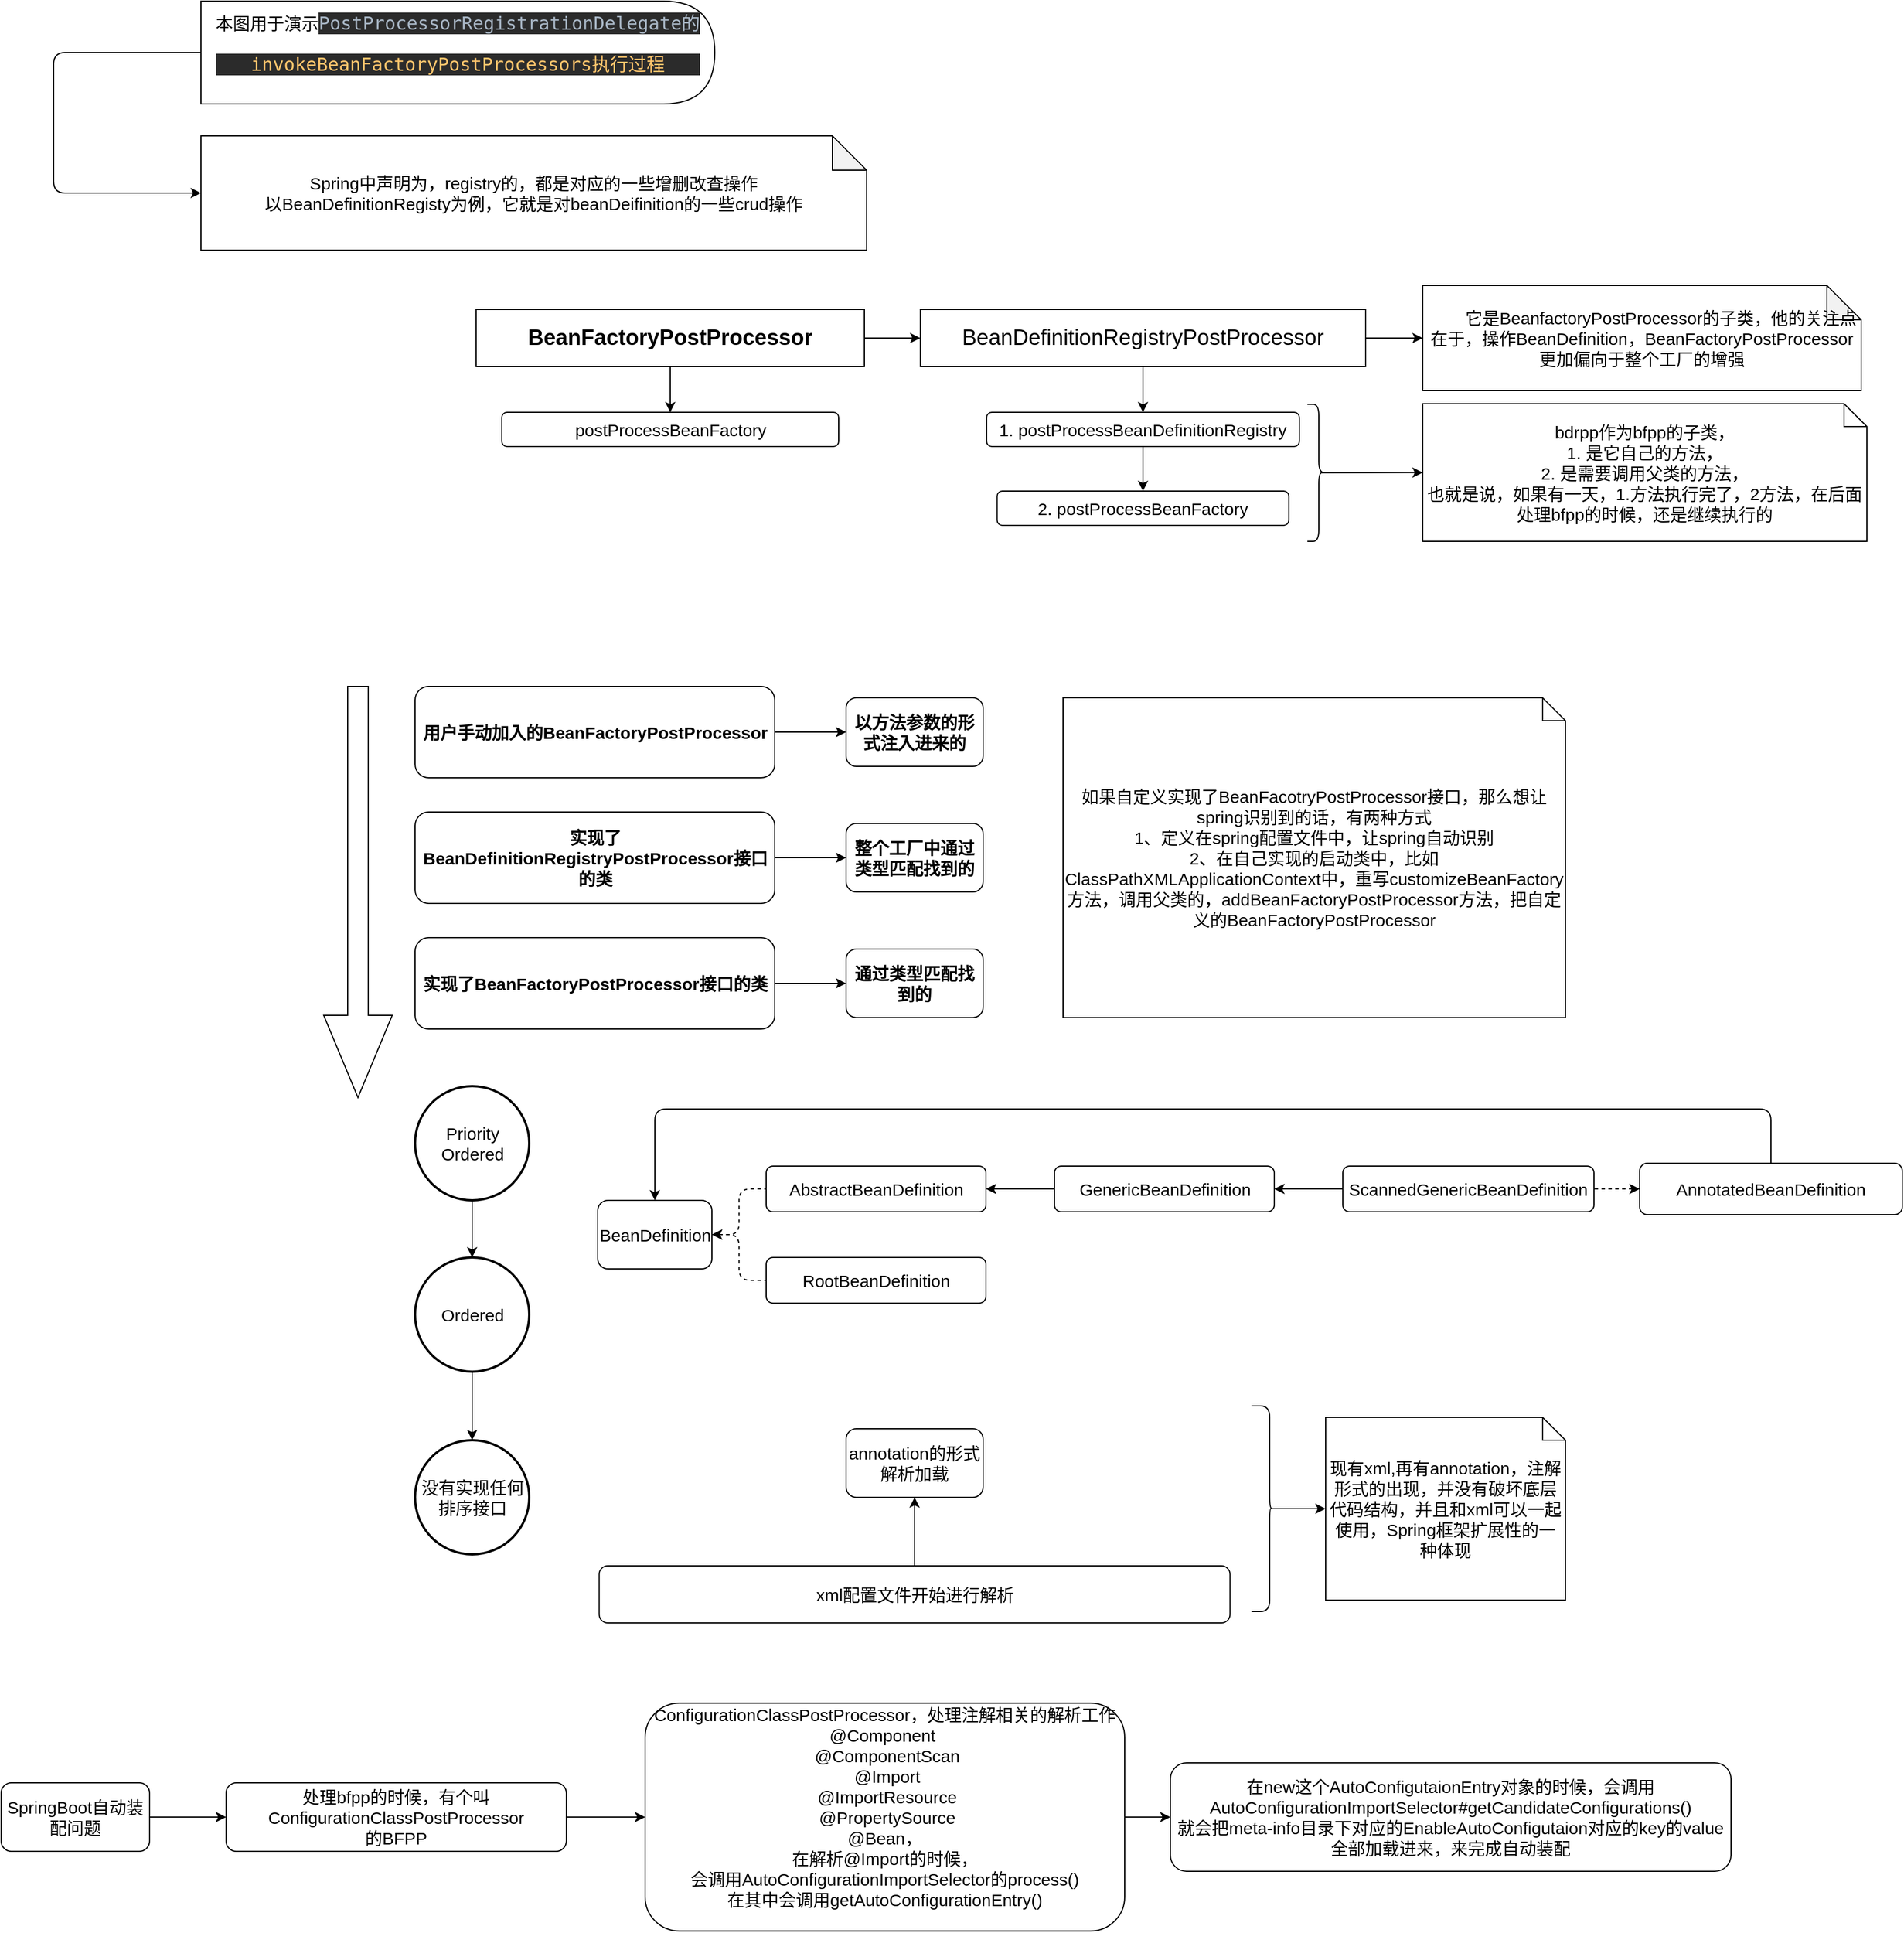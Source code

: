 <mxfile>
    <diagram id="AKpcfMyupfmr6bvoD8BU" name="Page-1">
        <mxGraphModel dx="1501" dy="917" grid="0" gridSize="10" guides="1" tooltips="1" connect="1" arrows="1" fold="1" page="1" pageScale="1" pageWidth="10000000" pageHeight="10000000" math="0" shadow="0">
            <root>
                <mxCell id="0"/>
                <mxCell id="1" parent="0"/>
                <mxCell id="8" style="edgeStyle=none;html=1;exitX=1;exitY=0.5;exitDx=0;exitDy=0;entryX=0;entryY=0.5;entryDx=0;entryDy=0;" parent="1" source="2" target="3" edge="1">
                    <mxGeometry relative="1" as="geometry">
                        <Array as="points"/>
                    </mxGeometry>
                </mxCell>
                <mxCell id="21" style="edgeStyle=none;html=1;exitX=0.5;exitY=1;exitDx=0;exitDy=0;fontSize=15;" parent="1" source="2" target="22" edge="1">
                    <mxGeometry relative="1" as="geometry">
                        <mxPoint x="691" y="400" as="targetPoint"/>
                    </mxGeometry>
                </mxCell>
                <mxCell id="2" value="&lt;b&gt;&lt;font style=&quot;font-size: 19px&quot;&gt;BeanFactoryPostProcessor&lt;/font&gt;&lt;/b&gt;" style="rounded=0;whiteSpace=wrap;html=1;" parent="1" vertex="1">
                    <mxGeometry x="521" y="310" width="340" height="50" as="geometry"/>
                </mxCell>
                <mxCell id="19" style="edgeStyle=none;html=1;exitX=0.5;exitY=1;exitDx=0;exitDy=0;fontSize=15;" parent="1" source="3" target="20" edge="1">
                    <mxGeometry relative="1" as="geometry">
                        <mxPoint x="1105" y="420" as="targetPoint"/>
                    </mxGeometry>
                </mxCell>
                <mxCell id="83" style="edgeStyle=elbowEdgeStyle;html=1;exitX=1;exitY=0.5;exitDx=0;exitDy=0;entryX=0;entryY=0.5;entryDx=0;entryDy=0;entryPerimeter=0;" parent="1" source="3" target="78" edge="1">
                    <mxGeometry relative="1" as="geometry"/>
                </mxCell>
                <mxCell id="3" value="&lt;font style=&quot;font-size: 19px&quot;&gt;BeanDefinitionRegistryPostProcessor&lt;/font&gt;" style="rounded=0;whiteSpace=wrap;html=1;" parent="1" vertex="1">
                    <mxGeometry x="910" y="310" width="390" height="50" as="geometry"/>
                </mxCell>
                <mxCell id="4" value="" style="shape=singleArrow;direction=south;whiteSpace=wrap;html=1;" parent="1" vertex="1">
                    <mxGeometry x="387.5" y="640" width="60" height="360" as="geometry"/>
                </mxCell>
                <mxCell id="11" style="edgeStyle=none;html=1;exitX=1;exitY=0.5;exitDx=0;exitDy=0;" parent="1" source="5" target="6" edge="1">
                    <mxGeometry relative="1" as="geometry"/>
                </mxCell>
                <mxCell id="5" value="用户手动加入的BeanFactoryPostProcessor" style="rounded=1;whiteSpace=wrap;html=1;fontSize=15;fontStyle=1" parent="1" vertex="1">
                    <mxGeometry x="467.5" y="640" width="315" height="80" as="geometry"/>
                </mxCell>
                <mxCell id="6" value="以方法参数的形式注入进来的" style="rounded=1;whiteSpace=wrap;html=1;fontSize=15;fontStyle=1" parent="1" vertex="1">
                    <mxGeometry x="845" y="650" width="120" height="60" as="geometry"/>
                </mxCell>
                <mxCell id="7" value="整个工厂中通过类型匹配找到的" style="rounded=1;whiteSpace=wrap;html=1;fontSize=15;fontStyle=1" parent="1" vertex="1">
                    <mxGeometry x="845" y="760" width="120" height="60" as="geometry"/>
                </mxCell>
                <mxCell id="10" style="edgeStyle=none;html=1;exitX=1;exitY=0.5;exitDx=0;exitDy=0;" parent="1" source="9" target="7" edge="1">
                    <mxGeometry relative="1" as="geometry"/>
                </mxCell>
                <mxCell id="9" value="实现了BeanDefinitionRegistryPostProcessor接口的类" style="rounded=1;whiteSpace=wrap;html=1;fontSize=15;fontStyle=1" parent="1" vertex="1">
                    <mxGeometry x="467.5" y="750" width="315" height="80" as="geometry"/>
                </mxCell>
                <mxCell id="12" value="通过类型匹配找到的" style="rounded=1;whiteSpace=wrap;html=1;fontSize=15;fontStyle=1" parent="1" vertex="1">
                    <mxGeometry x="845" y="870" width="120" height="60" as="geometry"/>
                </mxCell>
                <mxCell id="13" style="edgeStyle=none;html=1;exitX=1;exitY=0.5;exitDx=0;exitDy=0;" parent="1" source="14" target="12" edge="1">
                    <mxGeometry relative="1" as="geometry"/>
                </mxCell>
                <mxCell id="14" value="实现了BeanFactoryPostProcessor接口的类" style="rounded=1;whiteSpace=wrap;html=1;fontSize=15;fontStyle=1" parent="1" vertex="1">
                    <mxGeometry x="467.5" y="860" width="315" height="80" as="geometry"/>
                </mxCell>
                <mxCell id="15" value="如果自定义实现了BeanFacotryPostProcessor接口，那么想让spring识别到的话，有两种方式&lt;br&gt;1、定义在spring配置文件中，让spring自动识别&lt;br&gt;2、在自己实现的启动类中，比如ClassPathXMLApplicationContext中，重写customizeBeanFactory方法，调用父类的，addBeanFactoryPostProcessor方法，把自定义的BeanFactoryPostProcessor" style="shape=note;size=20;whiteSpace=wrap;html=1;fontSize=15;" parent="1" vertex="1">
                    <mxGeometry x="1035" y="650" width="440" height="280" as="geometry"/>
                </mxCell>
                <mxCell id="24" style="edgeStyle=none;html=1;exitX=0.5;exitY=1;exitDx=0;exitDy=0;entryX=0.5;entryY=0;entryDx=0;entryDy=0;fontSize=15;" parent="1" source="20" target="23" edge="1">
                    <mxGeometry relative="1" as="geometry"/>
                </mxCell>
                <mxCell id="20" value="1. postProcessBeanDefinitionRegistry" style="rounded=1;whiteSpace=wrap;html=1;fontSize=15;" parent="1" vertex="1">
                    <mxGeometry x="968.07" y="400" width="273.88" height="30" as="geometry"/>
                </mxCell>
                <mxCell id="22" value="postProcessBeanFactory" style="rounded=1;whiteSpace=wrap;html=1;fontSize=15;" parent="1" vertex="1">
                    <mxGeometry x="543.5" y="400" width="295" height="30" as="geometry"/>
                </mxCell>
                <mxCell id="23" value="2. postProcessBeanFactory" style="rounded=1;whiteSpace=wrap;html=1;fontSize=15;" parent="1" vertex="1">
                    <mxGeometry x="977.26" y="469" width="255.5" height="30" as="geometry"/>
                </mxCell>
                <mxCell id="26" style="edgeStyle=none;html=1;exitX=0.1;exitY=0.5;exitDx=0;exitDy=0;exitPerimeter=0;fontSize=15;entryX=0;entryY=0.5;entryDx=0;entryDy=0;entryPerimeter=0;" parent="1" source="25" target="27" edge="1">
                    <mxGeometry relative="1" as="geometry">
                        <mxPoint x="1370" y="460" as="targetPoint"/>
                    </mxGeometry>
                </mxCell>
                <mxCell id="25" value="" style="shape=curlyBracket;whiteSpace=wrap;html=1;rounded=1;flipH=1;fontSize=15;" parent="1" vertex="1">
                    <mxGeometry x="1249" y="393" width="20" height="120" as="geometry"/>
                </mxCell>
                <mxCell id="27" value="bdrpp作为bfpp的子类，&lt;br&gt;1. 是它自己的方法，&lt;br&gt;2. 是需要调用父类的方法，&lt;br&gt;也就是说，如果有一天，1.方法执行完了，2方法，在后面处理bfpp的时候，还是继续执行的" style="shape=note;size=20;whiteSpace=wrap;html=1;fontSize=15;" parent="1" vertex="1">
                    <mxGeometry x="1350.01" y="392.5" width="389" height="120.5" as="geometry"/>
                </mxCell>
                <mxCell id="82" style="edgeStyle=elbowEdgeStyle;html=1;exitX=0;exitY=0.5;exitDx=0;exitDy=0;entryX=0;entryY=0.5;entryDx=0;entryDy=0;entryPerimeter=0;elbow=vertical;" parent="1" source="28" target="80" edge="1">
                    <mxGeometry relative="1" as="geometry">
                        <Array as="points">
                            <mxPoint x="151" y="154"/>
                        </Array>
                    </mxGeometry>
                </mxCell>
                <mxCell id="28" value="本图用于演示&lt;span style=&quot;background-color: rgb(43 , 43 , 43) ; color: rgb(169 , 183 , 198) ; font-family: &amp;#34;jetbrains mono extrabold&amp;#34; , monospace ; font-size: 12pt&quot;&gt;PostProcessorRegistrationDelegate的&lt;br&gt;&lt;/span&gt;&lt;pre style=&quot;background-color: #2b2b2b ; color: #a9b7c6 ; font-family: &amp;#34;jetbrains mono extrabold&amp;#34; , monospace ; font-size: 12.0pt&quot;&gt;&lt;span style=&quot;color: #ffc66d&quot;&gt;invokeBeanFactoryPostProcessors执行过程&lt;/span&gt;&lt;/pre&gt;" style="shape=delay;whiteSpace=wrap;html=1;fontSize=15;" parent="1" vertex="1">
                    <mxGeometry x="280" y="40" width="450" height="90" as="geometry"/>
                </mxCell>
                <mxCell id="30" style="edgeStyle=none;html=1;exitX=0.5;exitY=1;exitDx=0;exitDy=0;exitPerimeter=0;fontSize=15;" parent="1" source="29" edge="1">
                    <mxGeometry relative="1" as="geometry">
                        <mxPoint x="517.5" y="1140" as="targetPoint"/>
                    </mxGeometry>
                </mxCell>
                <mxCell id="29" value="Priority&lt;br&gt;Ordered" style="strokeWidth=2;html=1;shape=mxgraph.flowchart.start_2;whiteSpace=wrap;fontSize=15;" parent="1" vertex="1">
                    <mxGeometry x="467.5" y="990" width="100" height="100" as="geometry"/>
                </mxCell>
                <mxCell id="35" value="" style="edgeStyle=none;html=1;fontSize=15;" parent="1" source="32" target="34" edge="1">
                    <mxGeometry relative="1" as="geometry"/>
                </mxCell>
                <mxCell id="32" value="&lt;span&gt;Ordered&lt;/span&gt;" style="strokeWidth=2;html=1;shape=mxgraph.flowchart.start_2;whiteSpace=wrap;fontSize=15;" parent="1" vertex="1">
                    <mxGeometry x="467.5" y="1140" width="100" height="100" as="geometry"/>
                </mxCell>
                <mxCell id="34" value="没有实现任何排序接口" style="strokeWidth=2;html=1;shape=mxgraph.flowchart.start_2;whiteSpace=wrap;fontSize=15;" parent="1" vertex="1">
                    <mxGeometry x="467.5" y="1300" width="100" height="100" as="geometry"/>
                </mxCell>
                <mxCell id="46" style="edgeStyle=orthogonalEdgeStyle;html=1;exitX=1;exitY=0.5;exitDx=0;exitDy=0;entryX=0;entryY=0.5;entryDx=0;entryDy=0;fontSize=15;dashed=1;endArrow=none;endFill=0;startArrow=classic;startFill=1;" parent="1" source="39" target="45" edge="1">
                    <mxGeometry relative="1" as="geometry"/>
                </mxCell>
                <mxCell id="55" style="edgeStyle=orthogonalEdgeStyle;html=1;exitX=0.5;exitY=0;exitDx=0;exitDy=0;entryX=0.5;entryY=0;entryDx=0;entryDy=0;fontSize=15;endArrow=none;endFill=0;startArrow=classic;startFill=1;" parent="1" source="39" target="53" edge="1">
                    <mxGeometry relative="1" as="geometry">
                        <Array as="points">
                            <mxPoint x="677.5" y="1010"/>
                            <mxPoint x="1655.5" y="1010"/>
                        </Array>
                    </mxGeometry>
                </mxCell>
                <mxCell id="58" style="edgeStyle=orthogonalEdgeStyle;html=1;exitX=1;exitY=0.5;exitDx=0;exitDy=0;entryX=0;entryY=0.5;entryDx=0;entryDy=0;dashed=1;fontSize=15;endArrow=none;endFill=0;startArrow=classic;startFill=1;" parent="1" source="39" target="57" edge="1">
                    <mxGeometry relative="1" as="geometry"/>
                </mxCell>
                <mxCell id="39" value="BeanDefinition" style="rounded=1;whiteSpace=wrap;html=1;fontSize=15;" parent="1" vertex="1">
                    <mxGeometry x="627.5" y="1090" width="100" height="60" as="geometry"/>
                </mxCell>
                <mxCell id="49" value="" style="edgeStyle=orthogonalEdgeStyle;html=1;fontSize=15;endArrow=none;endFill=0;startArrow=classic;startFill=1;" parent="1" source="42" target="48" edge="1">
                    <mxGeometry relative="1" as="geometry"/>
                </mxCell>
                <mxCell id="42" value="GenericBeanDefinition" style="whiteSpace=wrap;html=1;rounded=1;fontSize=15;" parent="1" vertex="1">
                    <mxGeometry x="1027.5" y="1060" width="192.5" height="40" as="geometry"/>
                </mxCell>
                <mxCell id="45" value="RootBeanDefinition" style="rounded=1;whiteSpace=wrap;html=1;fontSize=15;" parent="1" vertex="1">
                    <mxGeometry x="775" y="1140" width="192.5" height="40" as="geometry"/>
                </mxCell>
                <mxCell id="48" value="ScannedGenericBeanDefinition" style="whiteSpace=wrap;html=1;rounded=1;fontSize=15;" parent="1" vertex="1">
                    <mxGeometry x="1280" y="1060" width="220" height="40" as="geometry"/>
                </mxCell>
                <mxCell id="54" value="" style="edgeStyle=orthogonalEdgeStyle;html=1;fontSize=15;dashed=1;endArrow=none;endFill=0;startArrow=classic;startFill=1;" parent="1" source="53" target="48" edge="1">
                    <mxGeometry relative="1" as="geometry"/>
                </mxCell>
                <mxCell id="53" value="AnnotatedBeanDefinition" style="rounded=1;whiteSpace=wrap;html=1;fontSize=15;" parent="1" vertex="1">
                    <mxGeometry x="1540" y="1057.5" width="230" height="45" as="geometry"/>
                </mxCell>
                <mxCell id="59" style="edgeStyle=orthogonalEdgeStyle;html=1;exitX=1;exitY=0.5;exitDx=0;exitDy=0;fontSize=15;endArrow=none;endFill=0;startArrow=classic;startFill=1;" parent="1" source="57" target="42" edge="1">
                    <mxGeometry relative="1" as="geometry"/>
                </mxCell>
                <mxCell id="57" value="AbstractBeanDefinition" style="whiteSpace=wrap;html=1;rounded=1;fontSize=15;" parent="1" vertex="1">
                    <mxGeometry x="775" y="1060" width="192.5" height="40" as="geometry"/>
                </mxCell>
                <mxCell id="63" style="edgeStyle=orthogonalEdgeStyle;html=1;exitX=0.5;exitY=0;exitDx=0;exitDy=0;fontSize=15;startArrow=none;startFill=0;endArrow=classic;endFill=1;" parent="1" source="60" target="61" edge="1">
                    <mxGeometry relative="1" as="geometry"/>
                </mxCell>
                <mxCell id="60" value="xml配置文件开始进行解析" style="rounded=1;whiteSpace=wrap;html=1;fontSize=15;" parent="1" vertex="1">
                    <mxGeometry x="628.75" y="1410" width="552.5" height="50" as="geometry"/>
                </mxCell>
                <mxCell id="61" value="annotation的形式解析加载" style="whiteSpace=wrap;html=1;rounded=1;fontSize=15;" parent="1" vertex="1">
                    <mxGeometry x="845" y="1290" width="120" height="60" as="geometry"/>
                </mxCell>
                <mxCell id="66" style="edgeStyle=orthogonalEdgeStyle;html=1;exitX=0.1;exitY=0.5;exitDx=0;exitDy=0;exitPerimeter=0;fontSize=15;startArrow=none;startFill=0;endArrow=classic;endFill=1;" parent="1" source="65" target="67" edge="1">
                    <mxGeometry relative="1" as="geometry">
                        <mxPoint x="1267.5" y="1360" as="targetPoint"/>
                    </mxGeometry>
                </mxCell>
                <mxCell id="65" value="" style="shape=curlyBracket;whiteSpace=wrap;html=1;rounded=1;flipH=1;fontSize=15;size=0.2;" parent="1" vertex="1">
                    <mxGeometry x="1200" y="1270" width="20" height="180" as="geometry"/>
                </mxCell>
                <mxCell id="67" value="现有xml,再有annotation，注解形式的出现，并没有破坏底层代码结构，并且和xml可以一起使用，Spring框架扩展性的一种体现" style="shape=note;size=20;whiteSpace=wrap;html=1;fontSize=15;" parent="1" vertex="1">
                    <mxGeometry x="1265" y="1280" width="210" height="160" as="geometry"/>
                </mxCell>
                <mxCell id="70" value="" style="edgeStyle=orthogonalEdgeStyle;html=1;fontSize=15;startArrow=none;startFill=0;endArrow=classic;endFill=1;" parent="1" source="68" target="69" edge="1">
                    <mxGeometry relative="1" as="geometry"/>
                </mxCell>
                <mxCell id="68" value="处理bfpp的时候，有个叫ConfigurationClassPostProcessor&lt;br&gt;的BFPP" style="rounded=1;whiteSpace=wrap;html=1;fontSize=15;" parent="1" vertex="1">
                    <mxGeometry x="302" y="1600" width="298" height="60" as="geometry"/>
                </mxCell>
                <mxCell id="72" value="" style="edgeStyle=orthogonalEdgeStyle;html=1;fontSize=15;startArrow=none;startFill=0;endArrow=classic;endFill=1;" parent="1" source="69" target="71" edge="1">
                    <mxGeometry relative="1" as="geometry"/>
                </mxCell>
                <mxCell id="69" value="ConfigurationClassPostProcessor，处理注解相关的解析工作&lt;br&gt;@Component&amp;nbsp;&lt;br&gt;&amp;nbsp;@ComponentScan&lt;br&gt;&amp;nbsp;@Import&lt;br&gt;&amp;nbsp;@ImportResource&lt;br&gt;&amp;nbsp;@PropertySource &lt;br&gt;@Bean，&lt;br&gt;在解析@Import的时候，&lt;br&gt;会调用AutoConfigurationImportSelector的process()&lt;br&gt;在其中会调用getAutoConfigurationEntry()&lt;br&gt;&lt;br&gt;" style="rounded=1;whiteSpace=wrap;html=1;fontSize=15;" parent="1" vertex="1">
                    <mxGeometry x="669" y="1530.25" width="420" height="199.5" as="geometry"/>
                </mxCell>
                <mxCell id="71" value="在new这个AutoConfigutaionEntry对象的时候，会调用&lt;br&gt;AutoConfigurationImportSelector#getCandidateConfigurations()&lt;br&gt;就会把meta-info目录下对应的EnableAutoConfigutaion对应的key的value全部加载进来，来完成自动装配" style="rounded=1;whiteSpace=wrap;html=1;fontSize=15;" parent="1" vertex="1">
                    <mxGeometry x="1129" y="1582.5" width="491" height="95" as="geometry"/>
                </mxCell>
                <mxCell id="77" value="" style="edgeStyle=orthogonalEdgeStyle;html=1;fontSize=15;startArrow=none;startFill=0;endArrow=classic;endFill=1;" parent="1" source="76" target="68" edge="1">
                    <mxGeometry relative="1" as="geometry"/>
                </mxCell>
                <mxCell id="76" value="SpringBoot自动装配问题" style="rounded=1;whiteSpace=wrap;html=1;fontSize=15;" parent="1" vertex="1">
                    <mxGeometry x="105" y="1600" width="130" height="60" as="geometry"/>
                </mxCell>
                <mxCell id="78" value="&lt;span style=&quot;font-size: 15px&quot;&gt;&lt;span style=&quot;white-space: pre&quot;&gt;&#9;&lt;/span&gt;它是BeanfactoryPostProcessor的子类，他的关注点在于，操作BeanDefinition，BeanFactoryPostProcessor更加偏向于整个工厂的增强&lt;/span&gt;" style="shape=note;whiteSpace=wrap;html=1;backgroundOutline=1;darkOpacity=0.05;" parent="1" vertex="1">
                    <mxGeometry x="1350.01" y="289" width="383.99" height="92" as="geometry"/>
                </mxCell>
                <mxCell id="80" value="&lt;span style=&quot;font-size: 15px&quot;&gt;Spring中声明为，registry的，都是对应的一些增删改查操作&lt;/span&gt;&lt;br style=&quot;font-size: 15px&quot;&gt;&lt;span style=&quot;font-size: 15px&quot;&gt;以BeanDefinitionRegisty为例，它就是对beanDeifinition的一些crud操作&lt;/span&gt;" style="shape=note;whiteSpace=wrap;html=1;backgroundOutline=1;darkOpacity=0.05;" parent="1" vertex="1">
                    <mxGeometry x="280" y="158" width="583" height="100" as="geometry"/>
                </mxCell>
            </root>
        </mxGraphModel>
    </diagram>
</mxfile>